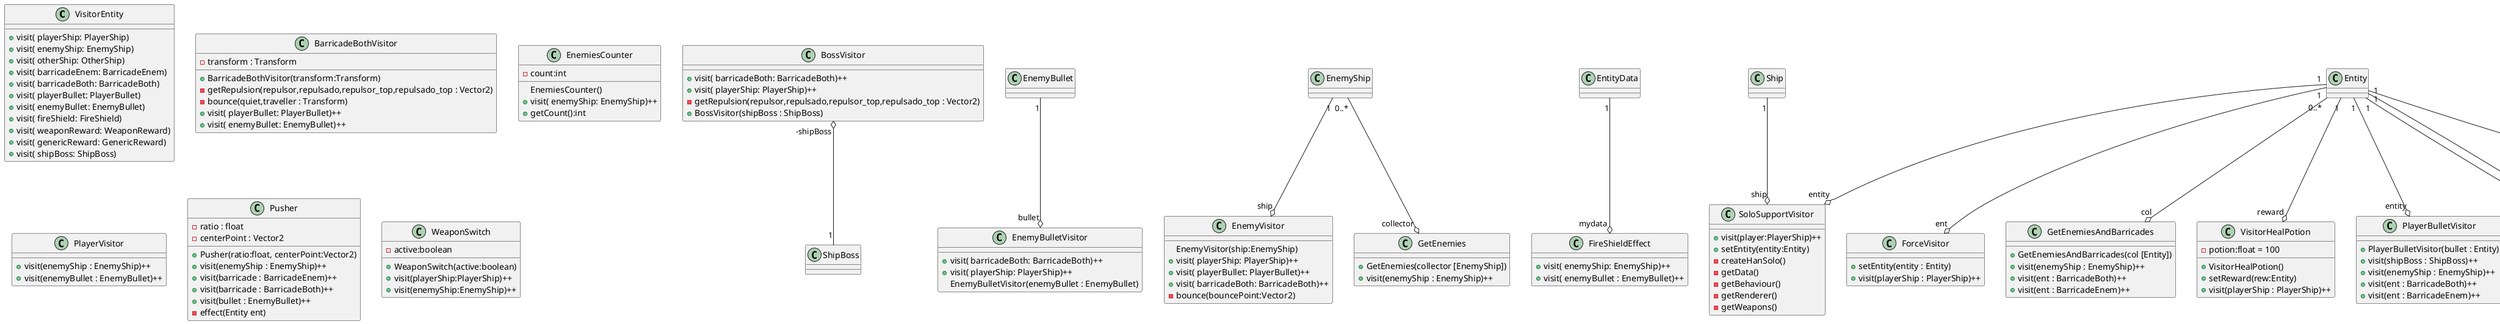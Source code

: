 @startuml

class VisitorEntity{
    +visit( playerShip: PlayerShip)
    +visit( enemyShip: EnemyShip)
    +visit( otherShip: OtherShip)
    +visit( barricadeEnem: BarricadeEnem)
    +visit( barricadeBoth: BarricadeBoth)
    +visit( playerBullet: PlayerBullet)
    +visit( enemyBullet: EnemyBullet)
    +visit( fireShield: FireShield)
    +visit( weaponReward: WeaponReward)
    +visit( genericReward: GenericReward)
    +visit( shipBoss: ShipBoss)
}
class BarricadeBothVisitor{
    -transform : Transform
    +BarricadeBothVisitor(transform:Transform)
    -getRepulsion(repulsor,repulsado,repulsor_top,repulsado_top : Vector2)
    - bounce(quiet,traveller : Transform)
    +visit( playerBullet: PlayerBullet)++
    +visit( enemyBullet: EnemyBullet)++
}

BossVisitor "-shipBoss" o-- "1"ShipBoss
class BossVisitor{
    +visit( barricadeBoth: BarricadeBoth)++
    +visit( playerShip: PlayerShip)++
    -getRepulsion(repulsor,repulsado,repulsor_top,repulsado_top : Vector2)
    +BossVisitor(shipBoss : ShipBoss)
}
class EnemiesCounter{
    -count:int
    EnemiesCounter()
    +visit( enemyShip: EnemyShip)++
    +getCount():int
}
EnemyBullet "1" --o "bullet" EnemyBulletVisitor
class EnemyBulletVisitor{
    +visit( barricadeBoth: BarricadeBoth)++
    +visit( playerShip: PlayerShip)++
    EnemyBulletVisitor(enemyBullet : EnemyBullet)
}
EnemyShip "1" --o "ship" EnemyVisitor
class EnemyVisitor{
    EnemyVisitor(ship:EnemyShip)
    +visit( playerShip: PlayerShip)++
    +visit( playerBullet: PlayerBullet)++
    +visit( barricadeBoth: BarricadeBoth)++
    -bounce(bouncePoint:Vector2)
}
EntityData "1" --o "mydata" FireShieldEffect
class FireShieldEffect{
    +visit( enemyShip: EnemyShip)++
    +visit( enemyBullet : EnemyBullet)++
}
Entity "1" --o "ent" ForceVisitor
class ForceVisitor{
    +setEntity(entity : Entity)
    +visit(playerShip : PlayerShip)++
}
Entity "1" --o "entity" PlayerBulletVisitor
class PlayerBulletVisitor{
    +PlayerBulletVisitor(bullet : Entity)
    +visit(shipBoss : ShipBoss)++
    +visit(enemyShip : EnemyShip)++
    +visit(ent : BarricadeBoth)++
    +visit(ent : BarricadeEnem)++
}

Entity "0..*" --o "col" GetEnemiesAndBarricades
class GetEnemiesAndBarricades{
    +GetEnemiesAndBarricades(col [Entity])
    +visit(enemyShip : EnemyShip)++
    +visit(ent : BarricadeBoth)++
    +visit(ent : BarricadeEnem)++
}

EnemyShip "0..*" --o "collector" GetEnemies
class GetEnemies{
    +GetEnemies(collector [EnemyShip])
    +visit(enemyShip : EnemyShip)++
}

Transform "1" --o "centerPoint" FreezeVisitor
class FreezeVisitor{
    -time,ratio : float
    +FreezeVisitor(time:float, centerPoint:Transform , ratio:float)
    +visit(enemyShip : EnemyShip)++
    +visit(ship : ShipBoss)++
    -precondition(ship:Entity):boolean
    -reactive(ship:ShipBoss)
    -reactive(ship:EnemyShip)
}

class PlayerVisitor{
    +visit(enemyShip : EnemyShip)++
    +visit(enemyBullet : EnemyBullet)++
}



class Pusher{
    -ratio : float
    -centerPoint : Vector2
    +Pusher(ratio:float, centerPoint:Vector2)
    +visit(enemyShip : EnemyShip)++
    +visit(barricade : BarricadeEnem)++
    +visit(barricade : BarricadeBoth)++
    +visit(bullet : EnemyBullet)++
    - effect(Entity ent)
}

Entity "1" --o "entity" SoloSupportVisitor
Ship "1" --o "ship" SoloSupportVisitor
class SoloSupportVisitor{
    +visit(player:PlayerShip)++
    +setEntity(entity:Entity)
    -createHanSolo()
    -getData()
    -getBehaviour()
    -getRenderer()
    -getWeapons()
}

class WeaponSwitch{
    -active:boolean
    +WeaponSwitch(active:boolean)
    +visit(playerShip:PlayerShip)++
    +visit(enemyShip:EnemyShip)++
}

Weapon "1" --o "weapon" WeaponRewardVisitor
Entity "1" --o "related" WeaponRewardVisitor

class WeaponRewardVisitor{
    +WeaponRewardVisitor(weapon:Weapon,entity:Entity)
    +visit(playerShip:PlayerShip)++
}


Entity "1" --o "mine" VisitorShieldFireReward
FireShieldMaker "1" --o "mine" VisitorShieldFireReward
class VisitorShieldFireReward{
    +VisitorShieldFireReward()
    +setEntity(ent:Entity)
    +visit(playerShip : PlayerShip)++
}

Entity "1" --o "reward" VisitorHealPotion
class VisitorHealPotion{
    -potion:float = 100
    +VisitorHealPotion()
    +setReward(rew:Entity)
    +visit(playerShip : PlayerShip)++
}

Weapon "1" --o "weapon" WeaponRewardVisitor
Entity "1" --o "related" WeaponRewardVisitor
class WeaponRewardVisitor{
    WeaponRewardVisitor()
    +visit(playerShip : PlayerShip)++
}











@enduml